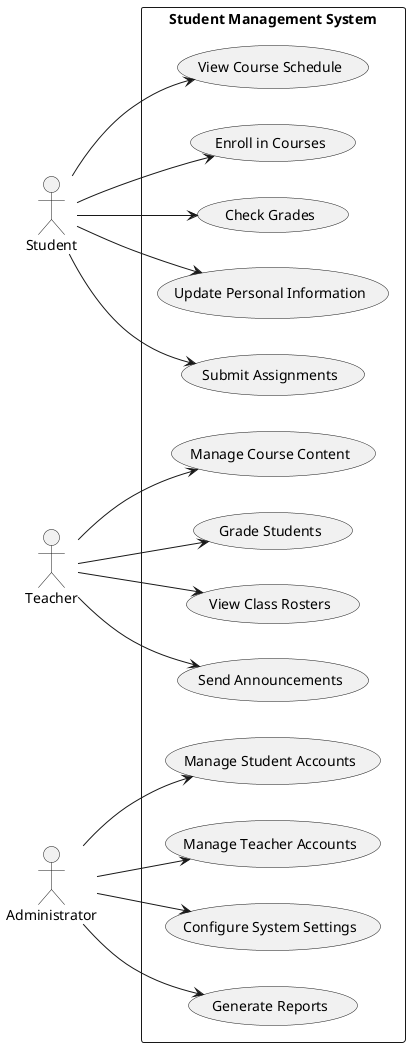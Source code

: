 @startuml
left to right direction

actor "Student" as S
actor "Teacher" as T
actor "Administrator" as A

rectangle "Student Management System" {
    usecase "View Course Schedule" as UC1
    usecase "Enroll in Courses" as UC2
    usecase "Check Grades" as UC3
    usecase "Update Personal Information" as UC4
    usecase "Submit Assignments" as UC5

    usecase "Manage Course Content" as UC6
    usecase "Grade Students" as UC7
    usecase "View Class Rosters" as UC8
    usecase "Send Announcements" as UC9

    usecase "Manage Student Accounts" as UC10
    usecase "Manage Teacher Accounts" as UC11
    usecase "Configure System Settings" as UC12
    usecase "Generate Reports" as UC13

    S --> UC1
    S --> UC2
    S --> UC3
    S --> UC4
    S --> UC5

    T --> UC6
    T --> UC7
    T --> UC8
    T --> UC9

    A --> UC10
    A --> UC11
    A --> UC12
    A --> UC13
}
@enduml